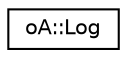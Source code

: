 digraph "Graphical Class Hierarchy"
{
  edge [fontname="Helvetica",fontsize="10",labelfontname="Helvetica",labelfontsize="10"];
  node [fontname="Helvetica",fontsize="10",shape=record];
  rankdir="LR";
  Node0 [label="oA::Log",height=0.2,width=0.4,color="black", fillcolor="white", style="filled",URL="$classo_a_1_1_log.html",tooltip="OStream logger with color and quotes features. "];
}

